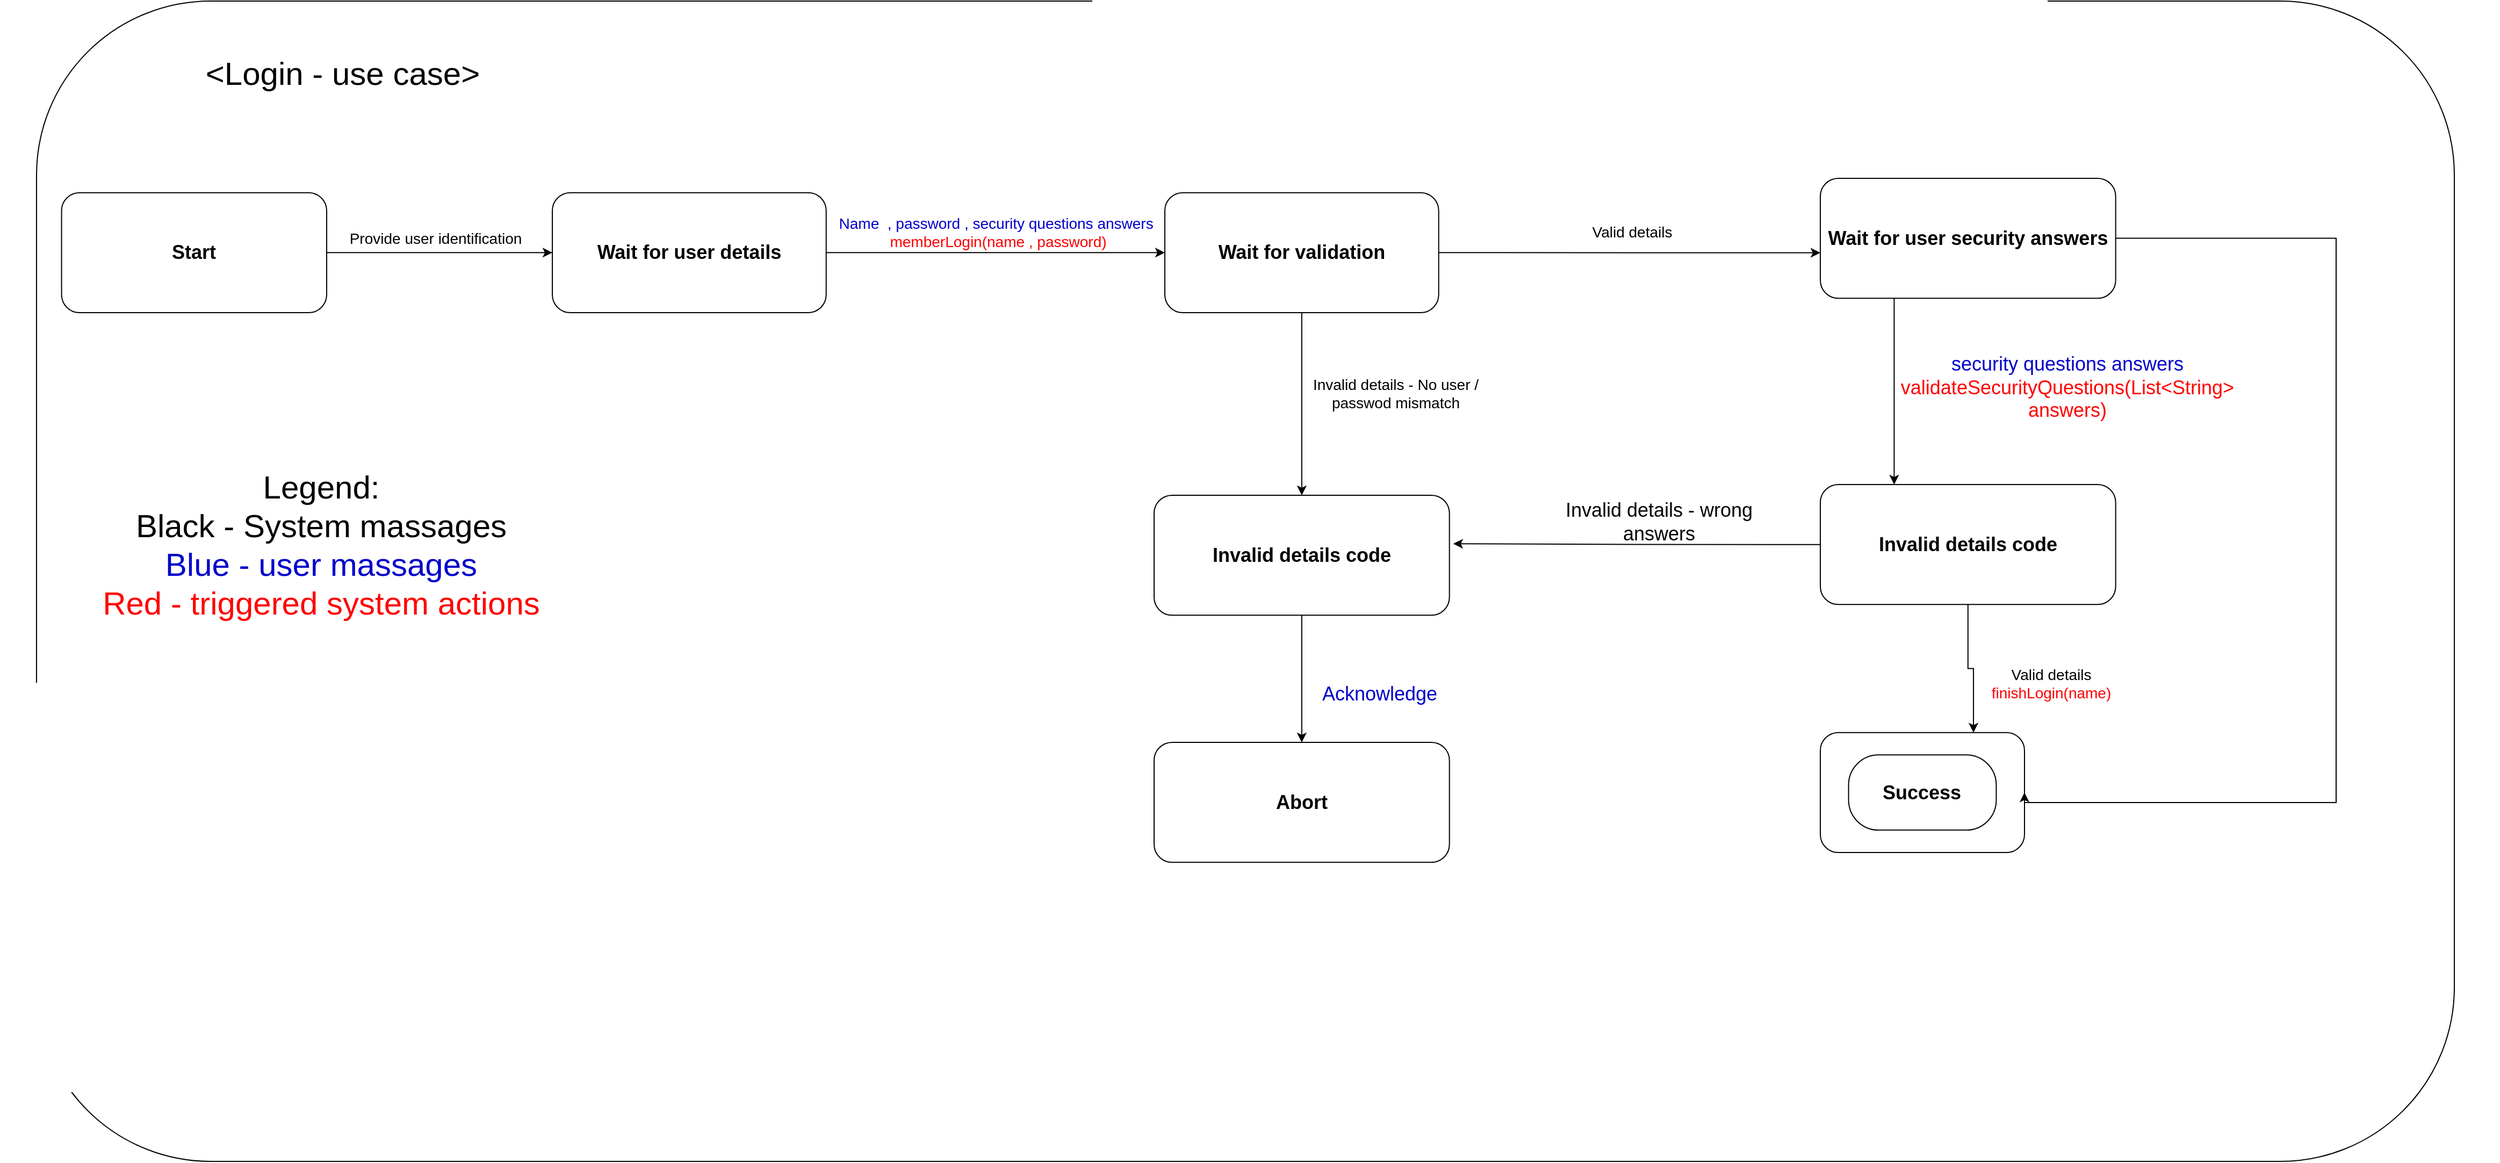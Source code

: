 <mxfile version="17.4.6" type="device"><diagram id="C5RBs43oDa-KdzZeNtuy" name="Page-1"><mxGraphModel dx="2595" dy="1223" grid="1" gridSize="10" guides="1" tooltips="1" connect="1" arrows="1" fold="1" page="1" pageScale="1" pageWidth="827" pageHeight="1169" math="0" shadow="0"><root><mxCell id="WIyWlLk6GJQsqaUBKTNV-0"/><mxCell id="WIyWlLk6GJQsqaUBKTNV-1" parent="WIyWlLk6GJQsqaUBKTNV-0"/><mxCell id="LwuJn8AAOoqvgeex4e7a-2" value="" style="group" vertex="1" connectable="0" parent="WIyWlLk6GJQsqaUBKTNV-1"><mxGeometry x="50" y="70" width="2281" height="1080" as="geometry"/></mxCell><mxCell id="LwuJn8AAOoqvgeex4e7a-39" value="&lt;font color=&quot;#000000&quot;&gt;No security&lt;br&gt;&amp;nbsp;questions&lt;/font&gt;" style="text;html=1;strokeColor=none;fillColor=none;align=center;verticalAlign=middle;whiteSpace=wrap;rounded=0;fontSize=18;fontColor=#FF0000;" vertex="1" parent="LwuJn8AAOoqvgeex4e7a-2"><mxGeometry x="2080" y="410" width="211" height="30" as="geometry"/></mxCell><mxCell id="LwuJn8AAOoqvgeex4e7a-49" value="" style="group" vertex="1" connectable="0" parent="LwuJn8AAOoqvgeex4e7a-2"><mxGeometry x="-33.125" y="-0.009" width="2283.125" height="1080.009" as="geometry"/></mxCell><mxCell id="LwuJn8AAOoqvgeex4e7a-0" value="" style="rounded=1;whiteSpace=wrap;html=1;" vertex="1" parent="LwuJn8AAOoqvgeex4e7a-49"><mxGeometry x="33.125" y="0.009" width="2250" height="1080" as="geometry"/></mxCell><mxCell id="LwuJn8AAOoqvgeex4e7a-1" value="&lt;font style=&quot;font-size: 30px&quot;&gt;&amp;lt;Login - use case&amp;gt;&lt;/font&gt;" style="text;html=1;strokeColor=none;fillColor=none;align=center;verticalAlign=middle;whiteSpace=wrap;rounded=0;" vertex="1" parent="LwuJn8AAOoqvgeex4e7a-49"><mxGeometry width="636" height="134.318" as="geometry"/></mxCell><mxCell id="LwuJn8AAOoqvgeex4e7a-4" value="&lt;b&gt;&lt;font style=&quot;font-size: 18px&quot;&gt;Start&lt;/font&gt;&lt;/b&gt;" style="rounded=1;whiteSpace=wrap;html=1;" vertex="1" parent="LwuJn8AAOoqvgeex4e7a-49"><mxGeometry x="56.415" y="178.339" width="246.71" height="111.67" as="geometry"/></mxCell><mxCell id="LwuJn8AAOoqvgeex4e7a-10" value="&lt;b&gt;&lt;font style=&quot;font-size: 18px&quot;&gt;Wait for user details&lt;/font&gt;&lt;/b&gt;" style="rounded=1;whiteSpace=wrap;html=1;" vertex="1" parent="LwuJn8AAOoqvgeex4e7a-49"><mxGeometry x="513.125" y="178.339" width="254.84" height="111.67" as="geometry"/></mxCell><mxCell id="LwuJn8AAOoqvgeex4e7a-11" style="edgeStyle=orthogonalEdgeStyle;rounded=0;orthogonalLoop=1;jettySize=auto;html=1;entryX=0;entryY=0.5;entryDx=0;entryDy=0;" edge="1" parent="LwuJn8AAOoqvgeex4e7a-49" source="LwuJn8AAOoqvgeex4e7a-4" target="LwuJn8AAOoqvgeex4e7a-10"><mxGeometry relative="1" as="geometry"/></mxCell><mxCell id="LwuJn8AAOoqvgeex4e7a-12" value="&lt;font style=&quot;font-size: 14px&quot;&gt;Provide user identification&lt;/font&gt;" style="text;html=1;strokeColor=none;fillColor=none;align=center;verticalAlign=middle;whiteSpace=wrap;rounded=0;" vertex="1" parent="LwuJn8AAOoqvgeex4e7a-49"><mxGeometry x="323.125" y="195.319" width="162.87" height="50.95" as="geometry"/></mxCell><mxCell id="LwuJn8AAOoqvgeex4e7a-14" value="&lt;b&gt;&lt;font style=&quot;font-size: 18px&quot;&gt;Wait for validation&lt;/font&gt;&lt;/b&gt;" style="rounded=1;whiteSpace=wrap;html=1;" vertex="1" parent="LwuJn8AAOoqvgeex4e7a-49"><mxGeometry x="1083.125" y="178.339" width="254.84" height="111.67" as="geometry"/></mxCell><mxCell id="LwuJn8AAOoqvgeex4e7a-15" style="edgeStyle=orthogonalEdgeStyle;rounded=0;orthogonalLoop=1;jettySize=auto;html=1;exitX=1;exitY=0.5;exitDx=0;exitDy=0;entryX=0;entryY=0.5;entryDx=0;entryDy=0;fontSize=14;" edge="1" parent="LwuJn8AAOoqvgeex4e7a-49" source="LwuJn8AAOoqvgeex4e7a-10" target="LwuJn8AAOoqvgeex4e7a-14"><mxGeometry relative="1" as="geometry"/></mxCell><mxCell id="LwuJn8AAOoqvgeex4e7a-17" value="&lt;font color=&quot;#0000cc&quot;&gt;Name&amp;nbsp; , password , security questions answers&amp;nbsp;&lt;/font&gt;&lt;br&gt;&lt;font color=&quot;#ff0000&quot;&gt;memberLogin(name , password)&lt;/font&gt;" style="text;html=1;strokeColor=none;fillColor=none;align=center;verticalAlign=middle;whiteSpace=wrap;rounded=0;fontSize=14;" vertex="1" parent="LwuJn8AAOoqvgeex4e7a-49"><mxGeometry x="773.125" y="200.009" width="310" height="30" as="geometry"/></mxCell><mxCell id="LwuJn8AAOoqvgeex4e7a-18" value="&lt;b&gt;&lt;font style=&quot;font-size: 18px&quot;&gt;Invalid details code&lt;/font&gt;&lt;/b&gt;" style="rounded=1;whiteSpace=wrap;html=1;" vertex="1" parent="LwuJn8AAOoqvgeex4e7a-49"><mxGeometry x="1073.125" y="460.009" width="274.84" height="111.67" as="geometry"/></mxCell><mxCell id="LwuJn8AAOoqvgeex4e7a-19" style="edgeStyle=orthogonalEdgeStyle;rounded=0;orthogonalLoop=1;jettySize=auto;html=1;fontSize=14;fontColor=#FF0000;" edge="1" parent="LwuJn8AAOoqvgeex4e7a-49" source="LwuJn8AAOoqvgeex4e7a-14" target="LwuJn8AAOoqvgeex4e7a-18"><mxGeometry relative="1" as="geometry"/></mxCell><mxCell id="LwuJn8AAOoqvgeex4e7a-22" value="&lt;font color=&quot;#000000&quot;&gt;Invalid details - No user / passwod mismatch&lt;/font&gt;" style="text;html=1;strokeColor=none;fillColor=none;align=center;verticalAlign=middle;whiteSpace=wrap;rounded=0;fontSize=14;fontColor=#FF0000;" vertex="1" parent="LwuJn8AAOoqvgeex4e7a-49"><mxGeometry x="1193.125" y="350.009" width="210" height="30" as="geometry"/></mxCell><mxCell id="LwuJn8AAOoqvgeex4e7a-23" value="Valid details&lt;br&gt;&lt;font color=&quot;#ff0000&quot;&gt;finishLogin(name)&lt;/font&gt;" style="text;html=1;strokeColor=none;fillColor=none;align=center;verticalAlign=middle;whiteSpace=wrap;rounded=0;fontSize=14;fontColor=#000000;" vertex="1" parent="LwuJn8AAOoqvgeex4e7a-49"><mxGeometry x="1833.125" y="620.009" width="150" height="30" as="geometry"/></mxCell><mxCell id="LwuJn8AAOoqvgeex4e7a-26" value="&lt;b&gt;&lt;font style=&quot;font-size: 18px&quot;&gt;Abort&lt;/font&gt;&lt;/b&gt;" style="rounded=1;whiteSpace=wrap;html=1;" vertex="1" parent="LwuJn8AAOoqvgeex4e7a-49"><mxGeometry x="1073.125" y="690.009" width="274.84" height="111.67" as="geometry"/></mxCell><mxCell id="LwuJn8AAOoqvgeex4e7a-27" style="edgeStyle=orthogonalEdgeStyle;rounded=0;orthogonalLoop=1;jettySize=auto;html=1;exitX=0.5;exitY=1;exitDx=0;exitDy=0;entryX=0.5;entryY=0;entryDx=0;entryDy=0;fontSize=18;fontColor=#000000;" edge="1" parent="LwuJn8AAOoqvgeex4e7a-49" source="LwuJn8AAOoqvgeex4e7a-18" target="LwuJn8AAOoqvgeex4e7a-26"><mxGeometry relative="1" as="geometry"/></mxCell><mxCell id="LwuJn8AAOoqvgeex4e7a-28" value="&lt;font color=&quot;#0000cc&quot;&gt;Acknowledge&lt;/font&gt;" style="text;html=1;strokeColor=none;fillColor=none;align=center;verticalAlign=middle;whiteSpace=wrap;rounded=0;fontSize=18;fontColor=#000000;" vertex="1" parent="LwuJn8AAOoqvgeex4e7a-49"><mxGeometry x="1213.125" y="630.009" width="140" height="30" as="geometry"/></mxCell><mxCell id="LwuJn8AAOoqvgeex4e7a-30" value="" style="group;strokeWidth=4;fillColor=default;" vertex="1" connectable="0" parent="LwuJn8AAOoqvgeex4e7a-49"><mxGeometry x="1693.125" y="690.009" width="190" height="111.67" as="geometry"/></mxCell><mxCell id="LwuJn8AAOoqvgeex4e7a-20" value="" style="rounded=1;whiteSpace=wrap;html=1;" vertex="1" parent="LwuJn8AAOoqvgeex4e7a-30"><mxGeometry y="-9.16" width="190" height="111.67" as="geometry"/></mxCell><mxCell id="LwuJn8AAOoqvgeex4e7a-29" value="&lt;b style=&quot;color: rgb(0 , 0 , 0) ; font-size: 12px&quot;&gt;&lt;font style=&quot;font-size: 18px&quot;&gt;Success&lt;/font&gt;&lt;/b&gt;" style="rounded=1;whiteSpace=wrap;html=1;fontSize=18;fontColor=#FF0000;arcSize=40;" vertex="1" parent="LwuJn8AAOoqvgeex4e7a-30"><mxGeometry x="26.29" y="11.67" width="137.42" height="70" as="geometry"/></mxCell><mxCell id="LwuJn8AAOoqvgeex4e7a-43" style="edgeStyle=orthogonalEdgeStyle;rounded=0;orthogonalLoop=1;jettySize=auto;html=1;entryX=0.75;entryY=0;entryDx=0;entryDy=0;fontSize=18;fontColor=#000000;" edge="1" parent="LwuJn8AAOoqvgeex4e7a-49" source="LwuJn8AAOoqvgeex4e7a-33" target="LwuJn8AAOoqvgeex4e7a-20"><mxGeometry relative="1" as="geometry"/></mxCell><mxCell id="LwuJn8AAOoqvgeex4e7a-47" style="edgeStyle=orthogonalEdgeStyle;rounded=0;orthogonalLoop=1;jettySize=auto;html=1;exitX=0;exitY=0.5;exitDx=0;exitDy=0;entryX=1.013;entryY=0.404;entryDx=0;entryDy=0;entryPerimeter=0;fontSize=18;fontColor=#FF0000;" edge="1" parent="LwuJn8AAOoqvgeex4e7a-49" source="LwuJn8AAOoqvgeex4e7a-33" target="LwuJn8AAOoqvgeex4e7a-18"><mxGeometry relative="1" as="geometry"/></mxCell><mxCell id="LwuJn8AAOoqvgeex4e7a-33" value="&lt;b&gt;&lt;font style=&quot;font-size: 18px&quot;&gt;Invalid details code&lt;/font&gt;&lt;/b&gt;" style="rounded=1;whiteSpace=wrap;html=1;" vertex="1" parent="LwuJn8AAOoqvgeex4e7a-49"><mxGeometry x="1693.125" y="450.009" width="274.84" height="111.67" as="geometry"/></mxCell><mxCell id="LwuJn8AAOoqvgeex4e7a-38" style="edgeStyle=orthogonalEdgeStyle;rounded=0;orthogonalLoop=1;jettySize=auto;html=1;exitX=1;exitY=0.5;exitDx=0;exitDy=0;entryX=1;entryY=0.5;entryDx=0;entryDy=0;fontSize=18;fontColor=#FF0000;" edge="1" parent="LwuJn8AAOoqvgeex4e7a-49" source="LwuJn8AAOoqvgeex4e7a-34" target="LwuJn8AAOoqvgeex4e7a-20"><mxGeometry relative="1" as="geometry"><Array as="points"><mxPoint x="2173.125" y="221.009"/><mxPoint x="2173.125" y="746.009"/><mxPoint x="1883.125" y="746.009"/></Array></mxGeometry></mxCell><mxCell id="LwuJn8AAOoqvgeex4e7a-45" style="edgeStyle=orthogonalEdgeStyle;rounded=0;orthogonalLoop=1;jettySize=auto;html=1;exitX=0.25;exitY=1;exitDx=0;exitDy=0;entryX=0.25;entryY=0;entryDx=0;entryDy=0;fontSize=18;fontColor=#0000CC;" edge="1" parent="LwuJn8AAOoqvgeex4e7a-49" source="LwuJn8AAOoqvgeex4e7a-34" target="LwuJn8AAOoqvgeex4e7a-33"><mxGeometry relative="1" as="geometry"/></mxCell><mxCell id="LwuJn8AAOoqvgeex4e7a-34" value="&lt;b&gt;&lt;font style=&quot;font-size: 18px&quot;&gt;Wait for user security answers&lt;/font&gt;&lt;/b&gt;" style="rounded=1;whiteSpace=wrap;html=1;" vertex="1" parent="LwuJn8AAOoqvgeex4e7a-49"><mxGeometry x="1693.125" y="164.959" width="274.84" height="111.67" as="geometry"/></mxCell><mxCell id="LwuJn8AAOoqvgeex4e7a-35" style="edgeStyle=orthogonalEdgeStyle;rounded=0;orthogonalLoop=1;jettySize=auto;html=1;exitX=1;exitY=0.5;exitDx=0;exitDy=0;entryX=0;entryY=0.621;entryDx=0;entryDy=0;entryPerimeter=0;fontSize=18;fontColor=#FF0000;" edge="1" parent="LwuJn8AAOoqvgeex4e7a-49" source="LwuJn8AAOoqvgeex4e7a-14" target="LwuJn8AAOoqvgeex4e7a-34"><mxGeometry relative="1" as="geometry"/></mxCell><mxCell id="LwuJn8AAOoqvgeex4e7a-36" value="&lt;font color=&quot;#000000&quot;&gt;Valid details&lt;/font&gt;" style="text;html=1;strokeColor=none;fillColor=none;align=center;verticalAlign=middle;whiteSpace=wrap;rounded=0;fontSize=14;fontColor=#FF0000;" vertex="1" parent="LwuJn8AAOoqvgeex4e7a-49"><mxGeometry x="1413.125" y="200.009" width="210" height="30" as="geometry"/></mxCell><mxCell id="LwuJn8AAOoqvgeex4e7a-44" value="&lt;font color=&quot;#0000cc&quot;&gt;security questions answers&lt;/font&gt;&lt;br&gt;&lt;font color=&quot;#ff0000&quot;&gt;validateSecurityQuestions(List&amp;lt;String&amp;gt; answers)&lt;/font&gt;" style="text;html=1;strokeColor=none;fillColor=none;align=center;verticalAlign=middle;whiteSpace=wrap;rounded=0;fontSize=18;fontColor=#000000;" vertex="1" parent="LwuJn8AAOoqvgeex4e7a-49"><mxGeometry x="1753.125" y="320.009" width="340" height="80" as="geometry"/></mxCell><mxCell id="LwuJn8AAOoqvgeex4e7a-48" value="&lt;font color=&quot;#000000&quot;&gt;Invalid details - wrong answers&lt;/font&gt;" style="text;html=1;strokeColor=none;fillColor=none;align=center;verticalAlign=middle;whiteSpace=wrap;rounded=0;fontSize=18;fontColor=#FF0000;" vertex="1" parent="LwuJn8AAOoqvgeex4e7a-49"><mxGeometry x="1443.125" y="470.009" width="200" height="30" as="geometry"/></mxCell><mxCell id="LwuJn8AAOoqvgeex4e7a-3" value="&lt;font style=&quot;font-size: 30px&quot;&gt;Legend:&lt;br&gt;Black - System massages&lt;br&gt;&lt;font color=&quot;#0000cc&quot; style=&quot;font-size: 30px&quot;&gt;Blue - user massages&lt;/font&gt;&lt;br&gt;&lt;font color=&quot;#ff0000&quot; style=&quot;font-size: 30px&quot;&gt;Red - triggered system actions&lt;/font&gt;&lt;/font&gt;" style="text;html=1;strokeColor=none;fillColor=none;align=center;verticalAlign=middle;whiteSpace=wrap;rounded=0;" vertex="1" parent="LwuJn8AAOoqvgeex4e7a-49"><mxGeometry x="43.125" y="420.839" width="510" height="170" as="geometry"/></mxCell></root></mxGraphModel></diagram></mxfile>